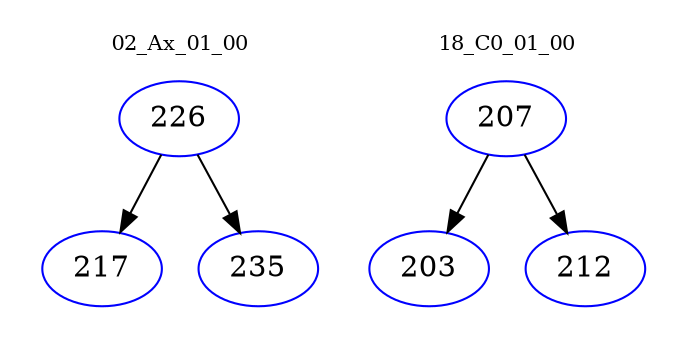 digraph{
subgraph cluster_0 {
color = white
label = "02_Ax_01_00";
fontsize=10;
T0_226 [label="226", color="blue"]
T0_226 -> T0_217 [color="black"]
T0_217 [label="217", color="blue"]
T0_226 -> T0_235 [color="black"]
T0_235 [label="235", color="blue"]
}
subgraph cluster_1 {
color = white
label = "18_C0_01_00";
fontsize=10;
T1_207 [label="207", color="blue"]
T1_207 -> T1_203 [color="black"]
T1_203 [label="203", color="blue"]
T1_207 -> T1_212 [color="black"]
T1_212 [label="212", color="blue"]
}
}
